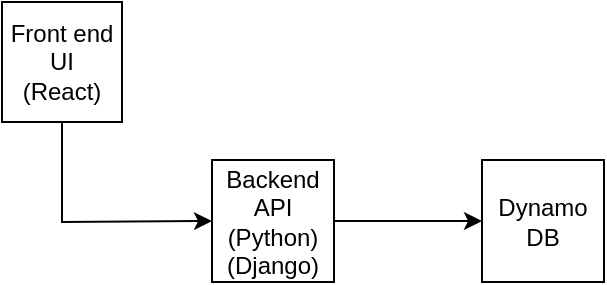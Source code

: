 <mxfile version="22.1.21" type="device">
  <diagram name="Page-1" id="qv5yF5oG5WKMkOyFcO01">
    <mxGraphModel dx="794" dy="459" grid="1" gridSize="10" guides="1" tooltips="1" connect="1" arrows="1" fold="1" page="1" pageScale="1" pageWidth="850" pageHeight="1100" math="0" shadow="0">
      <root>
        <mxCell id="0" />
        <mxCell id="1" parent="0" />
        <mxCell id="W94eJEJe5oBjj1_Gli3S-1" value="Front end UI&lt;br&gt;(React)" style="whiteSpace=wrap;html=1;aspect=fixed;" vertex="1" parent="1">
          <mxGeometry x="240" y="90" width="60" height="60" as="geometry" />
        </mxCell>
        <mxCell id="W94eJEJe5oBjj1_Gli3S-2" value="Backend API&lt;br&gt;(Python)&lt;br&gt;(Django)" style="whiteSpace=wrap;html=1;aspect=fixed;" vertex="1" parent="1">
          <mxGeometry x="345" y="169" width="61" height="61" as="geometry" />
        </mxCell>
        <mxCell id="W94eJEJe5oBjj1_Gli3S-3" value="Dynamo DB" style="whiteSpace=wrap;html=1;aspect=fixed;" vertex="1" parent="1">
          <mxGeometry x="480" y="169" width="61" height="61" as="geometry" />
        </mxCell>
        <mxCell id="W94eJEJe5oBjj1_Gli3S-8" value="" style="endArrow=classic;html=1;rounded=0;exitX=0.5;exitY=1;exitDx=0;exitDy=0;entryX=0;entryY=0.5;entryDx=0;entryDy=0;" edge="1" parent="1" source="W94eJEJe5oBjj1_Gli3S-1" target="W94eJEJe5oBjj1_Gli3S-2">
          <mxGeometry width="50" height="50" relative="1" as="geometry">
            <mxPoint x="250" y="230" as="sourcePoint" />
            <mxPoint x="300" y="180" as="targetPoint" />
            <Array as="points">
              <mxPoint x="270" y="200" />
            </Array>
          </mxGeometry>
        </mxCell>
        <mxCell id="W94eJEJe5oBjj1_Gli3S-9" value="" style="endArrow=classic;html=1;rounded=0;exitX=1;exitY=0.5;exitDx=0;exitDy=0;entryX=0;entryY=0.5;entryDx=0;entryDy=0;" edge="1" parent="1" source="W94eJEJe5oBjj1_Gli3S-2" target="W94eJEJe5oBjj1_Gli3S-3">
          <mxGeometry width="50" height="50" relative="1" as="geometry">
            <mxPoint x="460" y="360" as="sourcePoint" />
            <mxPoint x="510" y="310" as="targetPoint" />
          </mxGeometry>
        </mxCell>
      </root>
    </mxGraphModel>
  </diagram>
</mxfile>
